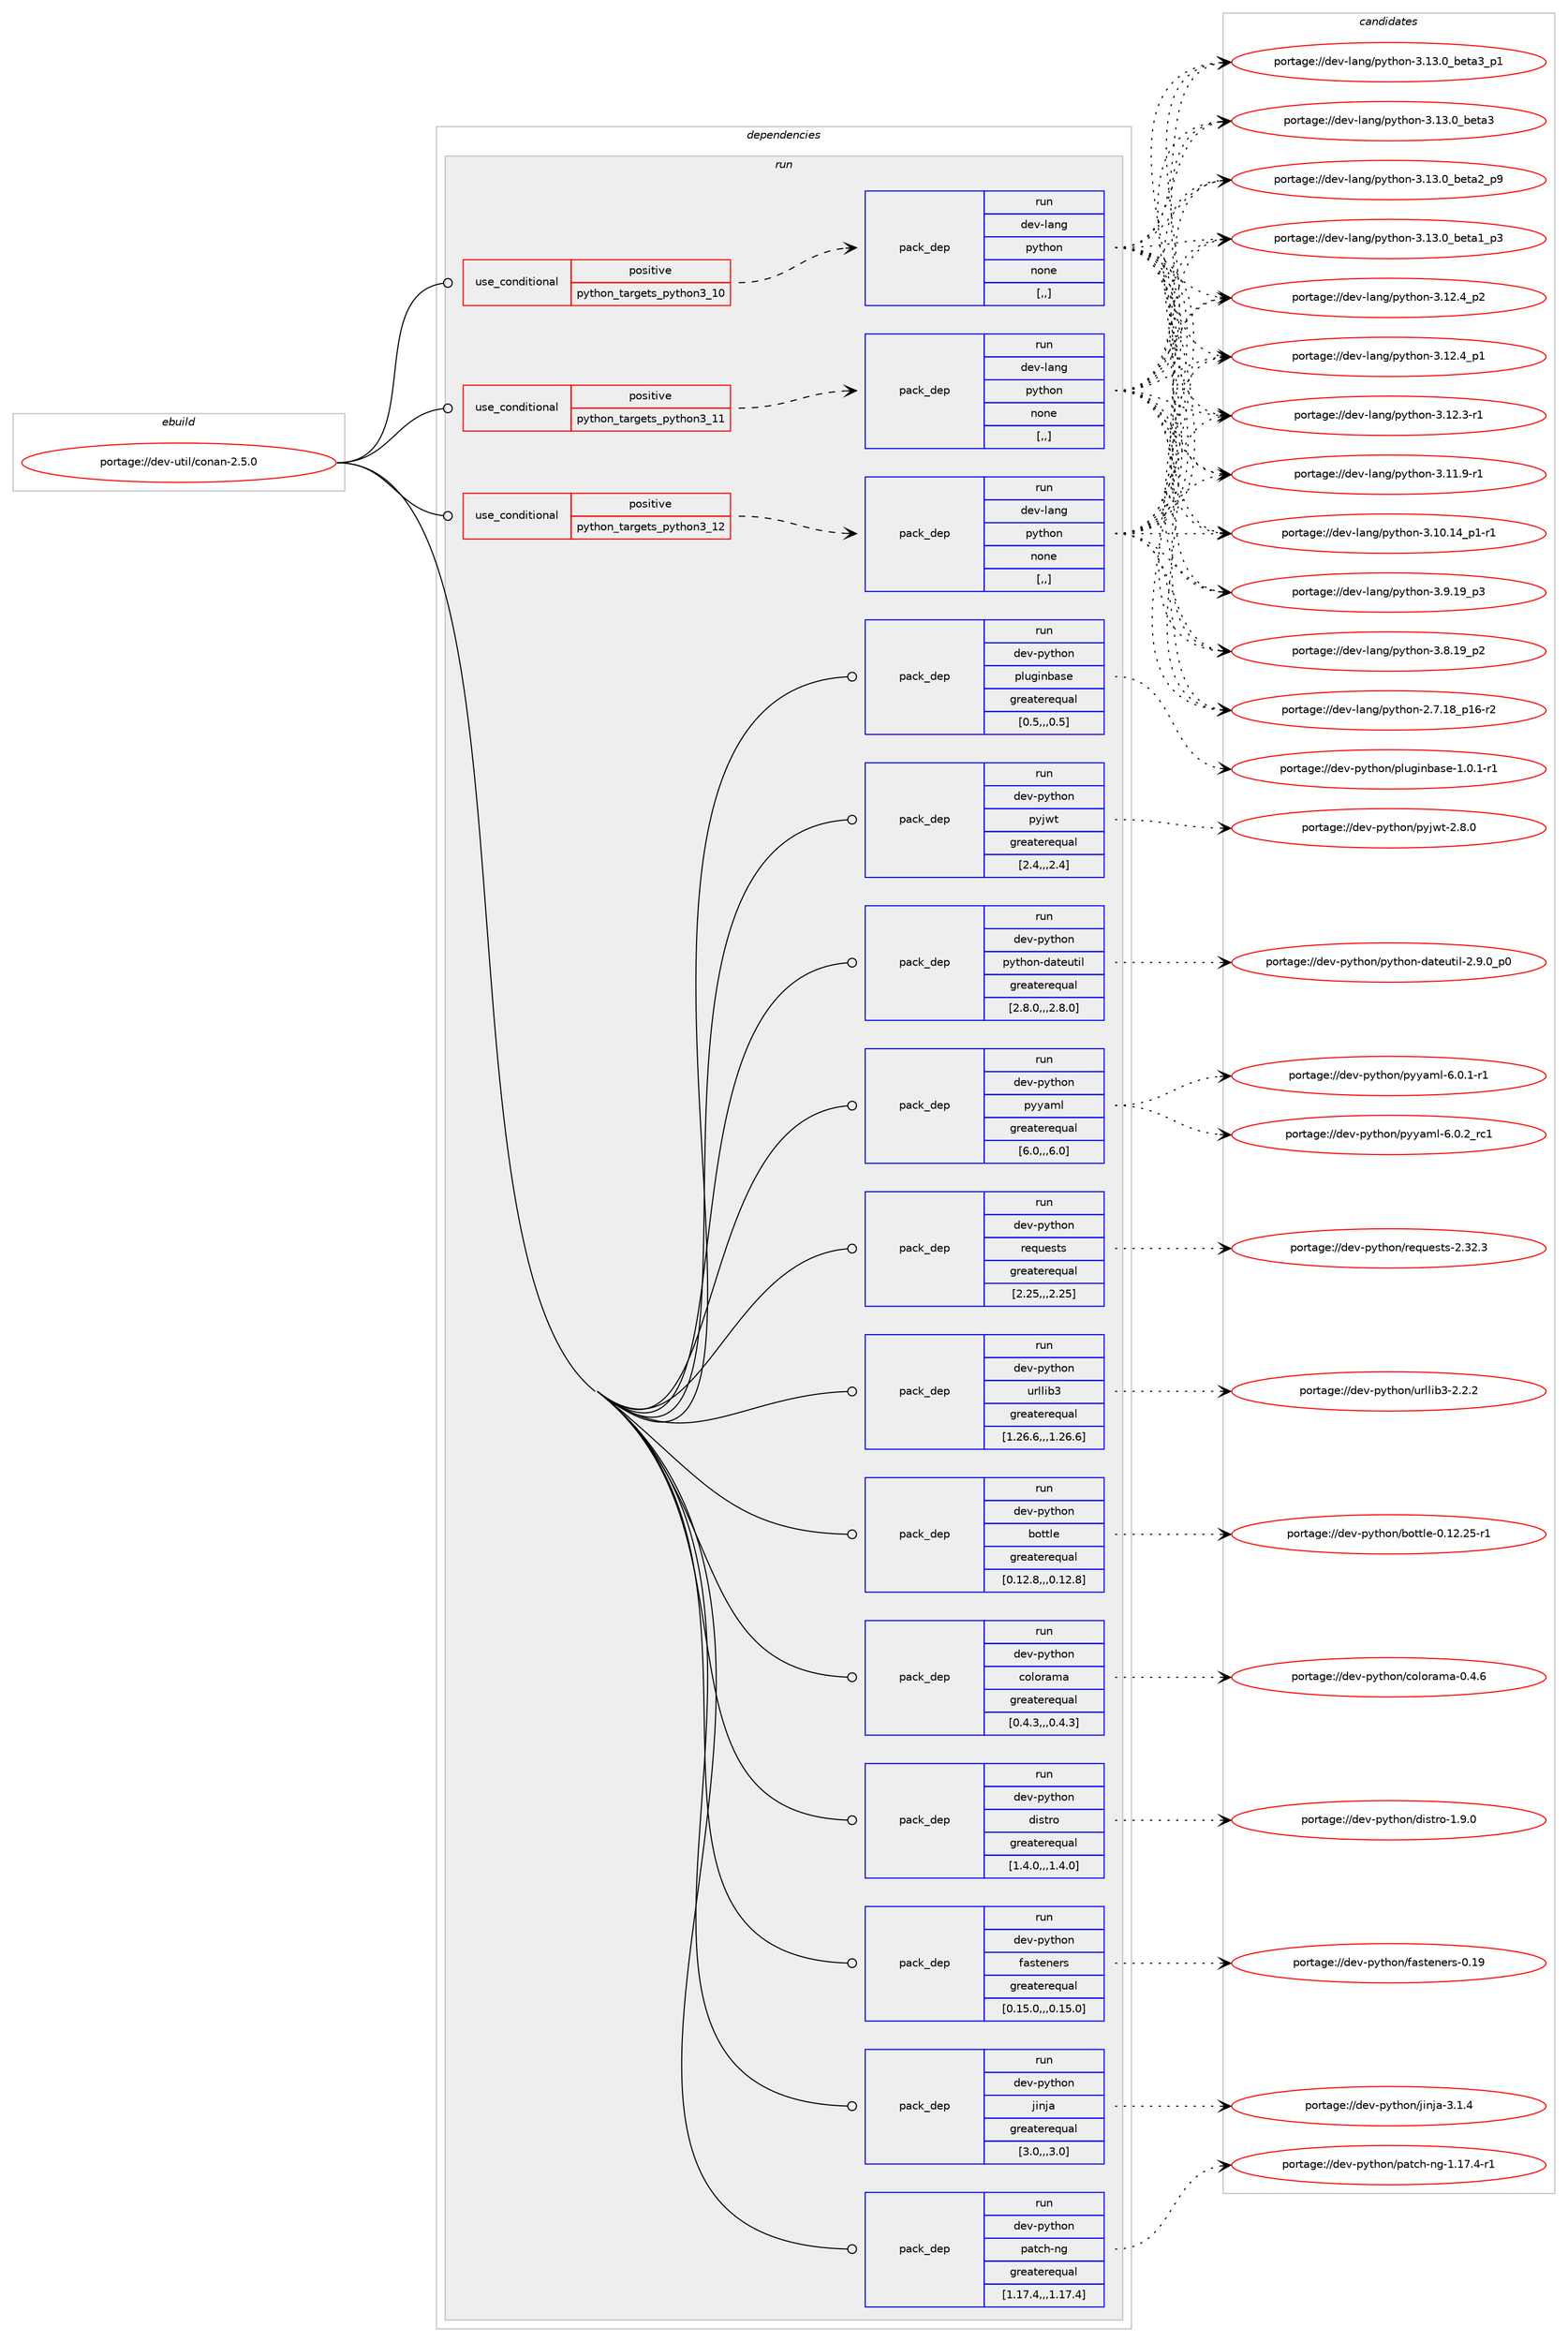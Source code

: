 digraph prolog {

# *************
# Graph options
# *************

newrank=true;
concentrate=true;
compound=true;
graph [rankdir=LR,fontname=Helvetica,fontsize=10,ranksep=1.5];#, ranksep=2.5, nodesep=0.2];
edge  [arrowhead=vee];
node  [fontname=Helvetica,fontsize=10];

# **********
# The ebuild
# **********

subgraph cluster_leftcol {
color=gray;
label=<<i>ebuild</i>>;
id [label="portage://dev-util/conan-2.5.0", color=red, width=4, href="../dev-util/conan-2.5.0.svg"];
}

# ****************
# The dependencies
# ****************

subgraph cluster_midcol {
color=gray;
label=<<i>dependencies</i>>;
subgraph cluster_compile {
fillcolor="#eeeeee";
style=filled;
label=<<i>compile</i>>;
}
subgraph cluster_compileandrun {
fillcolor="#eeeeee";
style=filled;
label=<<i>compile and run</i>>;
}
subgraph cluster_run {
fillcolor="#eeeeee";
style=filled;
label=<<i>run</i>>;
subgraph cond59331 {
dependency211377 [label=<<TABLE BORDER="0" CELLBORDER="1" CELLSPACING="0" CELLPADDING="4"><TR><TD ROWSPAN="3" CELLPADDING="10">use_conditional</TD></TR><TR><TD>positive</TD></TR><TR><TD>python_targets_python3_10</TD></TR></TABLE>>, shape=none, color=red];
subgraph pack150628 {
dependency211378 [label=<<TABLE BORDER="0" CELLBORDER="1" CELLSPACING="0" CELLPADDING="4" WIDTH="220"><TR><TD ROWSPAN="6" CELLPADDING="30">pack_dep</TD></TR><TR><TD WIDTH="110">run</TD></TR><TR><TD>dev-lang</TD></TR><TR><TD>python</TD></TR><TR><TD>none</TD></TR><TR><TD>[,,]</TD></TR></TABLE>>, shape=none, color=blue];
}
dependency211377:e -> dependency211378:w [weight=20,style="dashed",arrowhead="vee"];
}
id:e -> dependency211377:w [weight=20,style="solid",arrowhead="odot"];
subgraph cond59332 {
dependency211379 [label=<<TABLE BORDER="0" CELLBORDER="1" CELLSPACING="0" CELLPADDING="4"><TR><TD ROWSPAN="3" CELLPADDING="10">use_conditional</TD></TR><TR><TD>positive</TD></TR><TR><TD>python_targets_python3_11</TD></TR></TABLE>>, shape=none, color=red];
subgraph pack150629 {
dependency211380 [label=<<TABLE BORDER="0" CELLBORDER="1" CELLSPACING="0" CELLPADDING="4" WIDTH="220"><TR><TD ROWSPAN="6" CELLPADDING="30">pack_dep</TD></TR><TR><TD WIDTH="110">run</TD></TR><TR><TD>dev-lang</TD></TR><TR><TD>python</TD></TR><TR><TD>none</TD></TR><TR><TD>[,,]</TD></TR></TABLE>>, shape=none, color=blue];
}
dependency211379:e -> dependency211380:w [weight=20,style="dashed",arrowhead="vee"];
}
id:e -> dependency211379:w [weight=20,style="solid",arrowhead="odot"];
subgraph cond59333 {
dependency211381 [label=<<TABLE BORDER="0" CELLBORDER="1" CELLSPACING="0" CELLPADDING="4"><TR><TD ROWSPAN="3" CELLPADDING="10">use_conditional</TD></TR><TR><TD>positive</TD></TR><TR><TD>python_targets_python3_12</TD></TR></TABLE>>, shape=none, color=red];
subgraph pack150630 {
dependency211382 [label=<<TABLE BORDER="0" CELLBORDER="1" CELLSPACING="0" CELLPADDING="4" WIDTH="220"><TR><TD ROWSPAN="6" CELLPADDING="30">pack_dep</TD></TR><TR><TD WIDTH="110">run</TD></TR><TR><TD>dev-lang</TD></TR><TR><TD>python</TD></TR><TR><TD>none</TD></TR><TR><TD>[,,]</TD></TR></TABLE>>, shape=none, color=blue];
}
dependency211381:e -> dependency211382:w [weight=20,style="dashed",arrowhead="vee"];
}
id:e -> dependency211381:w [weight=20,style="solid",arrowhead="odot"];
subgraph pack150631 {
dependency211383 [label=<<TABLE BORDER="0" CELLBORDER="1" CELLSPACING="0" CELLPADDING="4" WIDTH="220"><TR><TD ROWSPAN="6" CELLPADDING="30">pack_dep</TD></TR><TR><TD WIDTH="110">run</TD></TR><TR><TD>dev-python</TD></TR><TR><TD>bottle</TD></TR><TR><TD>greaterequal</TD></TR><TR><TD>[0.12.8,,,0.12.8]</TD></TR></TABLE>>, shape=none, color=blue];
}
id:e -> dependency211383:w [weight=20,style="solid",arrowhead="odot"];
subgraph pack150632 {
dependency211384 [label=<<TABLE BORDER="0" CELLBORDER="1" CELLSPACING="0" CELLPADDING="4" WIDTH="220"><TR><TD ROWSPAN="6" CELLPADDING="30">pack_dep</TD></TR><TR><TD WIDTH="110">run</TD></TR><TR><TD>dev-python</TD></TR><TR><TD>colorama</TD></TR><TR><TD>greaterequal</TD></TR><TR><TD>[0.4.3,,,0.4.3]</TD></TR></TABLE>>, shape=none, color=blue];
}
id:e -> dependency211384:w [weight=20,style="solid",arrowhead="odot"];
subgraph pack150633 {
dependency211385 [label=<<TABLE BORDER="0" CELLBORDER="1" CELLSPACING="0" CELLPADDING="4" WIDTH="220"><TR><TD ROWSPAN="6" CELLPADDING="30">pack_dep</TD></TR><TR><TD WIDTH="110">run</TD></TR><TR><TD>dev-python</TD></TR><TR><TD>distro</TD></TR><TR><TD>greaterequal</TD></TR><TR><TD>[1.4.0,,,1.4.0]</TD></TR></TABLE>>, shape=none, color=blue];
}
id:e -> dependency211385:w [weight=20,style="solid",arrowhead="odot"];
subgraph pack150634 {
dependency211386 [label=<<TABLE BORDER="0" CELLBORDER="1" CELLSPACING="0" CELLPADDING="4" WIDTH="220"><TR><TD ROWSPAN="6" CELLPADDING="30">pack_dep</TD></TR><TR><TD WIDTH="110">run</TD></TR><TR><TD>dev-python</TD></TR><TR><TD>fasteners</TD></TR><TR><TD>greaterequal</TD></TR><TR><TD>[0.15.0,,,0.15.0]</TD></TR></TABLE>>, shape=none, color=blue];
}
id:e -> dependency211386:w [weight=20,style="solid",arrowhead="odot"];
subgraph pack150635 {
dependency211387 [label=<<TABLE BORDER="0" CELLBORDER="1" CELLSPACING="0" CELLPADDING="4" WIDTH="220"><TR><TD ROWSPAN="6" CELLPADDING="30">pack_dep</TD></TR><TR><TD WIDTH="110">run</TD></TR><TR><TD>dev-python</TD></TR><TR><TD>jinja</TD></TR><TR><TD>greaterequal</TD></TR><TR><TD>[3.0,,,3.0]</TD></TR></TABLE>>, shape=none, color=blue];
}
id:e -> dependency211387:w [weight=20,style="solid",arrowhead="odot"];
subgraph pack150636 {
dependency211388 [label=<<TABLE BORDER="0" CELLBORDER="1" CELLSPACING="0" CELLPADDING="4" WIDTH="220"><TR><TD ROWSPAN="6" CELLPADDING="30">pack_dep</TD></TR><TR><TD WIDTH="110">run</TD></TR><TR><TD>dev-python</TD></TR><TR><TD>patch-ng</TD></TR><TR><TD>greaterequal</TD></TR><TR><TD>[1.17.4,,,1.17.4]</TD></TR></TABLE>>, shape=none, color=blue];
}
id:e -> dependency211388:w [weight=20,style="solid",arrowhead="odot"];
subgraph pack150637 {
dependency211389 [label=<<TABLE BORDER="0" CELLBORDER="1" CELLSPACING="0" CELLPADDING="4" WIDTH="220"><TR><TD ROWSPAN="6" CELLPADDING="30">pack_dep</TD></TR><TR><TD WIDTH="110">run</TD></TR><TR><TD>dev-python</TD></TR><TR><TD>pluginbase</TD></TR><TR><TD>greaterequal</TD></TR><TR><TD>[0.5,,,0.5]</TD></TR></TABLE>>, shape=none, color=blue];
}
id:e -> dependency211389:w [weight=20,style="solid",arrowhead="odot"];
subgraph pack150638 {
dependency211390 [label=<<TABLE BORDER="0" CELLBORDER="1" CELLSPACING="0" CELLPADDING="4" WIDTH="220"><TR><TD ROWSPAN="6" CELLPADDING="30">pack_dep</TD></TR><TR><TD WIDTH="110">run</TD></TR><TR><TD>dev-python</TD></TR><TR><TD>pyjwt</TD></TR><TR><TD>greaterequal</TD></TR><TR><TD>[2.4,,,2.4]</TD></TR></TABLE>>, shape=none, color=blue];
}
id:e -> dependency211390:w [weight=20,style="solid",arrowhead="odot"];
subgraph pack150639 {
dependency211391 [label=<<TABLE BORDER="0" CELLBORDER="1" CELLSPACING="0" CELLPADDING="4" WIDTH="220"><TR><TD ROWSPAN="6" CELLPADDING="30">pack_dep</TD></TR><TR><TD WIDTH="110">run</TD></TR><TR><TD>dev-python</TD></TR><TR><TD>python-dateutil</TD></TR><TR><TD>greaterequal</TD></TR><TR><TD>[2.8.0,,,2.8.0]</TD></TR></TABLE>>, shape=none, color=blue];
}
id:e -> dependency211391:w [weight=20,style="solid",arrowhead="odot"];
subgraph pack150640 {
dependency211392 [label=<<TABLE BORDER="0" CELLBORDER="1" CELLSPACING="0" CELLPADDING="4" WIDTH="220"><TR><TD ROWSPAN="6" CELLPADDING="30">pack_dep</TD></TR><TR><TD WIDTH="110">run</TD></TR><TR><TD>dev-python</TD></TR><TR><TD>pyyaml</TD></TR><TR><TD>greaterequal</TD></TR><TR><TD>[6.0,,,6.0]</TD></TR></TABLE>>, shape=none, color=blue];
}
id:e -> dependency211392:w [weight=20,style="solid",arrowhead="odot"];
subgraph pack150641 {
dependency211393 [label=<<TABLE BORDER="0" CELLBORDER="1" CELLSPACING="0" CELLPADDING="4" WIDTH="220"><TR><TD ROWSPAN="6" CELLPADDING="30">pack_dep</TD></TR><TR><TD WIDTH="110">run</TD></TR><TR><TD>dev-python</TD></TR><TR><TD>requests</TD></TR><TR><TD>greaterequal</TD></TR><TR><TD>[2.25,,,2.25]</TD></TR></TABLE>>, shape=none, color=blue];
}
id:e -> dependency211393:w [weight=20,style="solid",arrowhead="odot"];
subgraph pack150642 {
dependency211394 [label=<<TABLE BORDER="0" CELLBORDER="1" CELLSPACING="0" CELLPADDING="4" WIDTH="220"><TR><TD ROWSPAN="6" CELLPADDING="30">pack_dep</TD></TR><TR><TD WIDTH="110">run</TD></TR><TR><TD>dev-python</TD></TR><TR><TD>urllib3</TD></TR><TR><TD>greaterequal</TD></TR><TR><TD>[1.26.6,,,1.26.6]</TD></TR></TABLE>>, shape=none, color=blue];
}
id:e -> dependency211394:w [weight=20,style="solid",arrowhead="odot"];
}
}

# **************
# The candidates
# **************

subgraph cluster_choices {
rank=same;
color=gray;
label=<<i>candidates</i>>;

subgraph choice150628 {
color=black;
nodesep=1;
choice10010111845108971101034711212111610411111045514649514648959810111697519511249 [label="portage://dev-lang/python-3.13.0_beta3_p1", color=red, width=4,href="../dev-lang/python-3.13.0_beta3_p1.svg"];
choice1001011184510897110103471121211161041111104551464951464895981011169751 [label="portage://dev-lang/python-3.13.0_beta3", color=red, width=4,href="../dev-lang/python-3.13.0_beta3.svg"];
choice10010111845108971101034711212111610411111045514649514648959810111697509511257 [label="portage://dev-lang/python-3.13.0_beta2_p9", color=red, width=4,href="../dev-lang/python-3.13.0_beta2_p9.svg"];
choice10010111845108971101034711212111610411111045514649514648959810111697499511251 [label="portage://dev-lang/python-3.13.0_beta1_p3", color=red, width=4,href="../dev-lang/python-3.13.0_beta1_p3.svg"];
choice100101118451089711010347112121116104111110455146495046529511250 [label="portage://dev-lang/python-3.12.4_p2", color=red, width=4,href="../dev-lang/python-3.12.4_p2.svg"];
choice100101118451089711010347112121116104111110455146495046529511249 [label="portage://dev-lang/python-3.12.4_p1", color=red, width=4,href="../dev-lang/python-3.12.4_p1.svg"];
choice100101118451089711010347112121116104111110455146495046514511449 [label="portage://dev-lang/python-3.12.3-r1", color=red, width=4,href="../dev-lang/python-3.12.3-r1.svg"];
choice100101118451089711010347112121116104111110455146494946574511449 [label="portage://dev-lang/python-3.11.9-r1", color=red, width=4,href="../dev-lang/python-3.11.9-r1.svg"];
choice100101118451089711010347112121116104111110455146494846495295112494511449 [label="portage://dev-lang/python-3.10.14_p1-r1", color=red, width=4,href="../dev-lang/python-3.10.14_p1-r1.svg"];
choice100101118451089711010347112121116104111110455146574649579511251 [label="portage://dev-lang/python-3.9.19_p3", color=red, width=4,href="../dev-lang/python-3.9.19_p3.svg"];
choice100101118451089711010347112121116104111110455146564649579511250 [label="portage://dev-lang/python-3.8.19_p2", color=red, width=4,href="../dev-lang/python-3.8.19_p2.svg"];
choice100101118451089711010347112121116104111110455046554649569511249544511450 [label="portage://dev-lang/python-2.7.18_p16-r2", color=red, width=4,href="../dev-lang/python-2.7.18_p16-r2.svg"];
dependency211378:e -> choice10010111845108971101034711212111610411111045514649514648959810111697519511249:w [style=dotted,weight="100"];
dependency211378:e -> choice1001011184510897110103471121211161041111104551464951464895981011169751:w [style=dotted,weight="100"];
dependency211378:e -> choice10010111845108971101034711212111610411111045514649514648959810111697509511257:w [style=dotted,weight="100"];
dependency211378:e -> choice10010111845108971101034711212111610411111045514649514648959810111697499511251:w [style=dotted,weight="100"];
dependency211378:e -> choice100101118451089711010347112121116104111110455146495046529511250:w [style=dotted,weight="100"];
dependency211378:e -> choice100101118451089711010347112121116104111110455146495046529511249:w [style=dotted,weight="100"];
dependency211378:e -> choice100101118451089711010347112121116104111110455146495046514511449:w [style=dotted,weight="100"];
dependency211378:e -> choice100101118451089711010347112121116104111110455146494946574511449:w [style=dotted,weight="100"];
dependency211378:e -> choice100101118451089711010347112121116104111110455146494846495295112494511449:w [style=dotted,weight="100"];
dependency211378:e -> choice100101118451089711010347112121116104111110455146574649579511251:w [style=dotted,weight="100"];
dependency211378:e -> choice100101118451089711010347112121116104111110455146564649579511250:w [style=dotted,weight="100"];
dependency211378:e -> choice100101118451089711010347112121116104111110455046554649569511249544511450:w [style=dotted,weight="100"];
}
subgraph choice150629 {
color=black;
nodesep=1;
choice10010111845108971101034711212111610411111045514649514648959810111697519511249 [label="portage://dev-lang/python-3.13.0_beta3_p1", color=red, width=4,href="../dev-lang/python-3.13.0_beta3_p1.svg"];
choice1001011184510897110103471121211161041111104551464951464895981011169751 [label="portage://dev-lang/python-3.13.0_beta3", color=red, width=4,href="../dev-lang/python-3.13.0_beta3.svg"];
choice10010111845108971101034711212111610411111045514649514648959810111697509511257 [label="portage://dev-lang/python-3.13.0_beta2_p9", color=red, width=4,href="../dev-lang/python-3.13.0_beta2_p9.svg"];
choice10010111845108971101034711212111610411111045514649514648959810111697499511251 [label="portage://dev-lang/python-3.13.0_beta1_p3", color=red, width=4,href="../dev-lang/python-3.13.0_beta1_p3.svg"];
choice100101118451089711010347112121116104111110455146495046529511250 [label="portage://dev-lang/python-3.12.4_p2", color=red, width=4,href="../dev-lang/python-3.12.4_p2.svg"];
choice100101118451089711010347112121116104111110455146495046529511249 [label="portage://dev-lang/python-3.12.4_p1", color=red, width=4,href="../dev-lang/python-3.12.4_p1.svg"];
choice100101118451089711010347112121116104111110455146495046514511449 [label="portage://dev-lang/python-3.12.3-r1", color=red, width=4,href="../dev-lang/python-3.12.3-r1.svg"];
choice100101118451089711010347112121116104111110455146494946574511449 [label="portage://dev-lang/python-3.11.9-r1", color=red, width=4,href="../dev-lang/python-3.11.9-r1.svg"];
choice100101118451089711010347112121116104111110455146494846495295112494511449 [label="portage://dev-lang/python-3.10.14_p1-r1", color=red, width=4,href="../dev-lang/python-3.10.14_p1-r1.svg"];
choice100101118451089711010347112121116104111110455146574649579511251 [label="portage://dev-lang/python-3.9.19_p3", color=red, width=4,href="../dev-lang/python-3.9.19_p3.svg"];
choice100101118451089711010347112121116104111110455146564649579511250 [label="portage://dev-lang/python-3.8.19_p2", color=red, width=4,href="../dev-lang/python-3.8.19_p2.svg"];
choice100101118451089711010347112121116104111110455046554649569511249544511450 [label="portage://dev-lang/python-2.7.18_p16-r2", color=red, width=4,href="../dev-lang/python-2.7.18_p16-r2.svg"];
dependency211380:e -> choice10010111845108971101034711212111610411111045514649514648959810111697519511249:w [style=dotted,weight="100"];
dependency211380:e -> choice1001011184510897110103471121211161041111104551464951464895981011169751:w [style=dotted,weight="100"];
dependency211380:e -> choice10010111845108971101034711212111610411111045514649514648959810111697509511257:w [style=dotted,weight="100"];
dependency211380:e -> choice10010111845108971101034711212111610411111045514649514648959810111697499511251:w [style=dotted,weight="100"];
dependency211380:e -> choice100101118451089711010347112121116104111110455146495046529511250:w [style=dotted,weight="100"];
dependency211380:e -> choice100101118451089711010347112121116104111110455146495046529511249:w [style=dotted,weight="100"];
dependency211380:e -> choice100101118451089711010347112121116104111110455146495046514511449:w [style=dotted,weight="100"];
dependency211380:e -> choice100101118451089711010347112121116104111110455146494946574511449:w [style=dotted,weight="100"];
dependency211380:e -> choice100101118451089711010347112121116104111110455146494846495295112494511449:w [style=dotted,weight="100"];
dependency211380:e -> choice100101118451089711010347112121116104111110455146574649579511251:w [style=dotted,weight="100"];
dependency211380:e -> choice100101118451089711010347112121116104111110455146564649579511250:w [style=dotted,weight="100"];
dependency211380:e -> choice100101118451089711010347112121116104111110455046554649569511249544511450:w [style=dotted,weight="100"];
}
subgraph choice150630 {
color=black;
nodesep=1;
choice10010111845108971101034711212111610411111045514649514648959810111697519511249 [label="portage://dev-lang/python-3.13.0_beta3_p1", color=red, width=4,href="../dev-lang/python-3.13.0_beta3_p1.svg"];
choice1001011184510897110103471121211161041111104551464951464895981011169751 [label="portage://dev-lang/python-3.13.0_beta3", color=red, width=4,href="../dev-lang/python-3.13.0_beta3.svg"];
choice10010111845108971101034711212111610411111045514649514648959810111697509511257 [label="portage://dev-lang/python-3.13.0_beta2_p9", color=red, width=4,href="../dev-lang/python-3.13.0_beta2_p9.svg"];
choice10010111845108971101034711212111610411111045514649514648959810111697499511251 [label="portage://dev-lang/python-3.13.0_beta1_p3", color=red, width=4,href="../dev-lang/python-3.13.0_beta1_p3.svg"];
choice100101118451089711010347112121116104111110455146495046529511250 [label="portage://dev-lang/python-3.12.4_p2", color=red, width=4,href="../dev-lang/python-3.12.4_p2.svg"];
choice100101118451089711010347112121116104111110455146495046529511249 [label="portage://dev-lang/python-3.12.4_p1", color=red, width=4,href="../dev-lang/python-3.12.4_p1.svg"];
choice100101118451089711010347112121116104111110455146495046514511449 [label="portage://dev-lang/python-3.12.3-r1", color=red, width=4,href="../dev-lang/python-3.12.3-r1.svg"];
choice100101118451089711010347112121116104111110455146494946574511449 [label="portage://dev-lang/python-3.11.9-r1", color=red, width=4,href="../dev-lang/python-3.11.9-r1.svg"];
choice100101118451089711010347112121116104111110455146494846495295112494511449 [label="portage://dev-lang/python-3.10.14_p1-r1", color=red, width=4,href="../dev-lang/python-3.10.14_p1-r1.svg"];
choice100101118451089711010347112121116104111110455146574649579511251 [label="portage://dev-lang/python-3.9.19_p3", color=red, width=4,href="../dev-lang/python-3.9.19_p3.svg"];
choice100101118451089711010347112121116104111110455146564649579511250 [label="portage://dev-lang/python-3.8.19_p2", color=red, width=4,href="../dev-lang/python-3.8.19_p2.svg"];
choice100101118451089711010347112121116104111110455046554649569511249544511450 [label="portage://dev-lang/python-2.7.18_p16-r2", color=red, width=4,href="../dev-lang/python-2.7.18_p16-r2.svg"];
dependency211382:e -> choice10010111845108971101034711212111610411111045514649514648959810111697519511249:w [style=dotted,weight="100"];
dependency211382:e -> choice1001011184510897110103471121211161041111104551464951464895981011169751:w [style=dotted,weight="100"];
dependency211382:e -> choice10010111845108971101034711212111610411111045514649514648959810111697509511257:w [style=dotted,weight="100"];
dependency211382:e -> choice10010111845108971101034711212111610411111045514649514648959810111697499511251:w [style=dotted,weight="100"];
dependency211382:e -> choice100101118451089711010347112121116104111110455146495046529511250:w [style=dotted,weight="100"];
dependency211382:e -> choice100101118451089711010347112121116104111110455146495046529511249:w [style=dotted,weight="100"];
dependency211382:e -> choice100101118451089711010347112121116104111110455146495046514511449:w [style=dotted,weight="100"];
dependency211382:e -> choice100101118451089711010347112121116104111110455146494946574511449:w [style=dotted,weight="100"];
dependency211382:e -> choice100101118451089711010347112121116104111110455146494846495295112494511449:w [style=dotted,weight="100"];
dependency211382:e -> choice100101118451089711010347112121116104111110455146574649579511251:w [style=dotted,weight="100"];
dependency211382:e -> choice100101118451089711010347112121116104111110455146564649579511250:w [style=dotted,weight="100"];
dependency211382:e -> choice100101118451089711010347112121116104111110455046554649569511249544511450:w [style=dotted,weight="100"];
}
subgraph choice150631 {
color=black;
nodesep=1;
choice10010111845112121116104111110479811111611610810145484649504650534511449 [label="portage://dev-python/bottle-0.12.25-r1", color=red, width=4,href="../dev-python/bottle-0.12.25-r1.svg"];
dependency211383:e -> choice10010111845112121116104111110479811111611610810145484649504650534511449:w [style=dotted,weight="100"];
}
subgraph choice150632 {
color=black;
nodesep=1;
choice1001011184511212111610411111047991111081111149710997454846524654 [label="portage://dev-python/colorama-0.4.6", color=red, width=4,href="../dev-python/colorama-0.4.6.svg"];
dependency211384:e -> choice1001011184511212111610411111047991111081111149710997454846524654:w [style=dotted,weight="100"];
}
subgraph choice150633 {
color=black;
nodesep=1;
choice1001011184511212111610411111047100105115116114111454946574648 [label="portage://dev-python/distro-1.9.0", color=red, width=4,href="../dev-python/distro-1.9.0.svg"];
dependency211385:e -> choice1001011184511212111610411111047100105115116114111454946574648:w [style=dotted,weight="100"];
}
subgraph choice150634 {
color=black;
nodesep=1;
choice1001011184511212111610411111047102971151161011101011141154548464957 [label="portage://dev-python/fasteners-0.19", color=red, width=4,href="../dev-python/fasteners-0.19.svg"];
dependency211386:e -> choice1001011184511212111610411111047102971151161011101011141154548464957:w [style=dotted,weight="100"];
}
subgraph choice150635 {
color=black;
nodesep=1;
choice100101118451121211161041111104710610511010697455146494652 [label="portage://dev-python/jinja-3.1.4", color=red, width=4,href="../dev-python/jinja-3.1.4.svg"];
dependency211387:e -> choice100101118451121211161041111104710610511010697455146494652:w [style=dotted,weight="100"];
}
subgraph choice150636 {
color=black;
nodesep=1;
choice1001011184511212111610411111047112971169910445110103454946495546524511449 [label="portage://dev-python/patch-ng-1.17.4-r1", color=red, width=4,href="../dev-python/patch-ng-1.17.4-r1.svg"];
dependency211388:e -> choice1001011184511212111610411111047112971169910445110103454946495546524511449:w [style=dotted,weight="100"];
}
subgraph choice150637 {
color=black;
nodesep=1;
choice100101118451121211161041111104711210811710310511098971151014549464846494511449 [label="portage://dev-python/pluginbase-1.0.1-r1", color=red, width=4,href="../dev-python/pluginbase-1.0.1-r1.svg"];
dependency211389:e -> choice100101118451121211161041111104711210811710310511098971151014549464846494511449:w [style=dotted,weight="100"];
}
subgraph choice150638 {
color=black;
nodesep=1;
choice1001011184511212111610411111047112121106119116455046564648 [label="portage://dev-python/pyjwt-2.8.0", color=red, width=4,href="../dev-python/pyjwt-2.8.0.svg"];
dependency211390:e -> choice1001011184511212111610411111047112121106119116455046564648:w [style=dotted,weight="100"];
}
subgraph choice150639 {
color=black;
nodesep=1;
choice100101118451121211161041111104711212111610411111045100971161011171161051084550465746489511248 [label="portage://dev-python/python-dateutil-2.9.0_p0", color=red, width=4,href="../dev-python/python-dateutil-2.9.0_p0.svg"];
dependency211391:e -> choice100101118451121211161041111104711212111610411111045100971161011171161051084550465746489511248:w [style=dotted,weight="100"];
}
subgraph choice150640 {
color=black;
nodesep=1;
choice100101118451121211161041111104711212112197109108455446484650951149949 [label="portage://dev-python/pyyaml-6.0.2_rc1", color=red, width=4,href="../dev-python/pyyaml-6.0.2_rc1.svg"];
choice1001011184511212111610411111047112121121971091084554464846494511449 [label="portage://dev-python/pyyaml-6.0.1-r1", color=red, width=4,href="../dev-python/pyyaml-6.0.1-r1.svg"];
dependency211392:e -> choice100101118451121211161041111104711212112197109108455446484650951149949:w [style=dotted,weight="100"];
dependency211392:e -> choice1001011184511212111610411111047112121121971091084554464846494511449:w [style=dotted,weight="100"];
}
subgraph choice150641 {
color=black;
nodesep=1;
choice100101118451121211161041111104711410111311710111511611545504651504651 [label="portage://dev-python/requests-2.32.3", color=red, width=4,href="../dev-python/requests-2.32.3.svg"];
dependency211393:e -> choice100101118451121211161041111104711410111311710111511611545504651504651:w [style=dotted,weight="100"];
}
subgraph choice150642 {
color=black;
nodesep=1;
choice10010111845112121116104111110471171141081081059851455046504650 [label="portage://dev-python/urllib3-2.2.2", color=red, width=4,href="../dev-python/urllib3-2.2.2.svg"];
dependency211394:e -> choice10010111845112121116104111110471171141081081059851455046504650:w [style=dotted,weight="100"];
}
}

}

